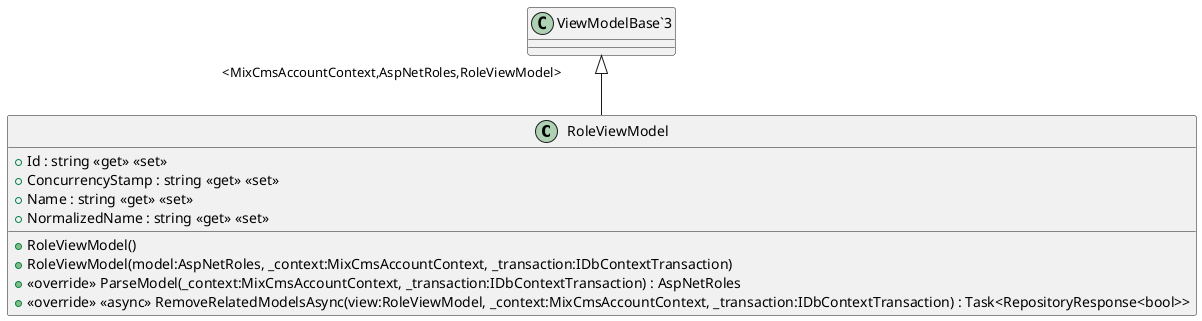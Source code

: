 @startuml
class RoleViewModel {
    + Id : string <<get>> <<set>>
    + ConcurrencyStamp : string <<get>> <<set>>
    + Name : string <<get>> <<set>>
    + NormalizedName : string <<get>> <<set>>
    + RoleViewModel()
    + RoleViewModel(model:AspNetRoles, _context:MixCmsAccountContext, _transaction:IDbContextTransaction)
    + <<override>> ParseModel(_context:MixCmsAccountContext, _transaction:IDbContextTransaction) : AspNetRoles
    + <<override>> <<async>> RemoveRelatedModelsAsync(view:RoleViewModel, _context:MixCmsAccountContext, _transaction:IDbContextTransaction) : Task<RepositoryResponse<bool>>
}
"ViewModelBase`3" "<MixCmsAccountContext,AspNetRoles,RoleViewModel>" <|-- RoleViewModel
@enduml
